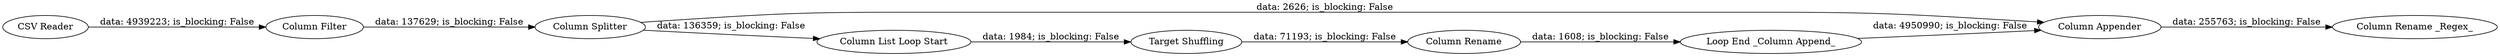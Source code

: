 digraph {
	"-5213937698091887132_9" [label="Column Rename _Regex_"]
	"-5213937698091887132_10" [label="CSV Reader"]
	"-5213937698091887132_6" [label="Column Rename"]
	"-5213937698091887132_8" [label="Column Appender"]
	"-5213937698091887132_5" [label="Target Shuffling"]
	"-5213937698091887132_2" [label="Column Filter"]
	"-5213937698091887132_7" [label="Loop End _Column Append_"]
	"-5213937698091887132_4" [label="Column List Loop Start"]
	"-5213937698091887132_3" [label="Column Splitter"]
	"-5213937698091887132_6" -> "-5213937698091887132_7" [label="data: 1608; is_blocking: False"]
	"-5213937698091887132_3" -> "-5213937698091887132_4" [label="data: 136359; is_blocking: False"]
	"-5213937698091887132_10" -> "-5213937698091887132_2" [label="data: 4939223; is_blocking: False"]
	"-5213937698091887132_4" -> "-5213937698091887132_5" [label="data: 1984; is_blocking: False"]
	"-5213937698091887132_7" -> "-5213937698091887132_8" [label="data: 4950990; is_blocking: False"]
	"-5213937698091887132_5" -> "-5213937698091887132_6" [label="data: 71193; is_blocking: False"]
	"-5213937698091887132_2" -> "-5213937698091887132_3" [label="data: 137629; is_blocking: False"]
	"-5213937698091887132_3" -> "-5213937698091887132_8" [label="data: 2626; is_blocking: False"]
	"-5213937698091887132_8" -> "-5213937698091887132_9" [label="data: 255763; is_blocking: False"]
	rankdir=LR
}
